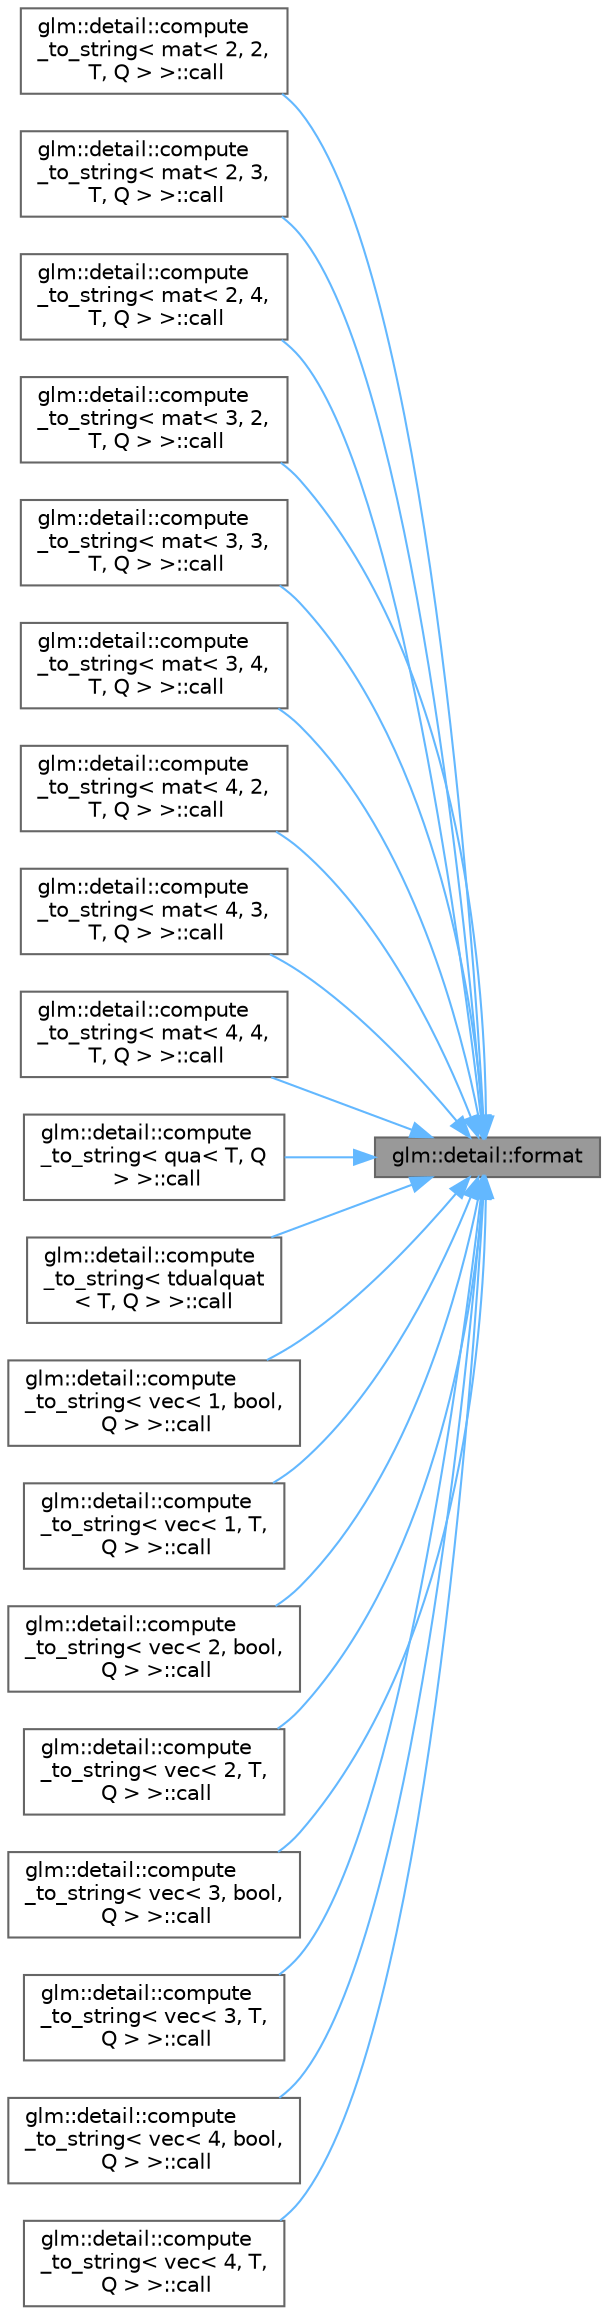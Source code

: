 digraph "glm::detail::format"
{
 // LATEX_PDF_SIZE
  bgcolor="transparent";
  edge [fontname=Helvetica,fontsize=10,labelfontname=Helvetica,labelfontsize=10];
  node [fontname=Helvetica,fontsize=10,shape=box,height=0.2,width=0.4];
  rankdir="RL";
  Node1 [id="Node000001",label="glm::detail::format",height=0.2,width=0.4,color="gray40", fillcolor="grey60", style="filled", fontcolor="black",tooltip=" "];
  Node1 -> Node2 [id="edge1_Node000001_Node000002",dir="back",color="steelblue1",style="solid",tooltip=" "];
  Node2 [id="Node000002",label="glm::detail::compute\l_to_string\< mat\< 2, 2,\l T, Q \> \>::call",height=0.2,width=0.4,color="grey40", fillcolor="white", style="filled",URL="$structglm_1_1detail_1_1compute__to__string_3_01mat_3_012_00_012_00_01_t_00_01_q_01_4_01_4.html#a107a920bb722084d0518a0ff50e8c118",tooltip=" "];
  Node1 -> Node3 [id="edge2_Node000001_Node000003",dir="back",color="steelblue1",style="solid",tooltip=" "];
  Node3 [id="Node000003",label="glm::detail::compute\l_to_string\< mat\< 2, 3,\l T, Q \> \>::call",height=0.2,width=0.4,color="grey40", fillcolor="white", style="filled",URL="$structglm_1_1detail_1_1compute__to__string_3_01mat_3_012_00_013_00_01_t_00_01_q_01_4_01_4.html#a1459d67dba1cee7c2467271a97fab304",tooltip=" "];
  Node1 -> Node4 [id="edge3_Node000001_Node000004",dir="back",color="steelblue1",style="solid",tooltip=" "];
  Node4 [id="Node000004",label="glm::detail::compute\l_to_string\< mat\< 2, 4,\l T, Q \> \>::call",height=0.2,width=0.4,color="grey40", fillcolor="white", style="filled",URL="$structglm_1_1detail_1_1compute__to__string_3_01mat_3_012_00_014_00_01_t_00_01_q_01_4_01_4.html#a33aa32e523377e9a404a6eb7b4048e76",tooltip=" "];
  Node1 -> Node5 [id="edge4_Node000001_Node000005",dir="back",color="steelblue1",style="solid",tooltip=" "];
  Node5 [id="Node000005",label="glm::detail::compute\l_to_string\< mat\< 3, 2,\l T, Q \> \>::call",height=0.2,width=0.4,color="grey40", fillcolor="white", style="filled",URL="$structglm_1_1detail_1_1compute__to__string_3_01mat_3_013_00_012_00_01_t_00_01_q_01_4_01_4.html#a1d5c4ef4e4daf9c8f5c0b85f098d0efd",tooltip=" "];
  Node1 -> Node6 [id="edge5_Node000001_Node000006",dir="back",color="steelblue1",style="solid",tooltip=" "];
  Node6 [id="Node000006",label="glm::detail::compute\l_to_string\< mat\< 3, 3,\l T, Q \> \>::call",height=0.2,width=0.4,color="grey40", fillcolor="white", style="filled",URL="$structglm_1_1detail_1_1compute__to__string_3_01mat_3_013_00_013_00_01_t_00_01_q_01_4_01_4.html#aebf52cc023615d49c480e8cde7cda457",tooltip=" "];
  Node1 -> Node7 [id="edge6_Node000001_Node000007",dir="back",color="steelblue1",style="solid",tooltip=" "];
  Node7 [id="Node000007",label="glm::detail::compute\l_to_string\< mat\< 3, 4,\l T, Q \> \>::call",height=0.2,width=0.4,color="grey40", fillcolor="white", style="filled",URL="$structglm_1_1detail_1_1compute__to__string_3_01mat_3_013_00_014_00_01_t_00_01_q_01_4_01_4.html#ae80e1ea4b5f28839ab5e906afe2811c2",tooltip=" "];
  Node1 -> Node8 [id="edge7_Node000001_Node000008",dir="back",color="steelblue1",style="solid",tooltip=" "];
  Node8 [id="Node000008",label="glm::detail::compute\l_to_string\< mat\< 4, 2,\l T, Q \> \>::call",height=0.2,width=0.4,color="grey40", fillcolor="white", style="filled",URL="$structglm_1_1detail_1_1compute__to__string_3_01mat_3_014_00_012_00_01_t_00_01_q_01_4_01_4.html#af5b35e5a4cb38e51bcde9ae1eba1d126",tooltip=" "];
  Node1 -> Node9 [id="edge8_Node000001_Node000009",dir="back",color="steelblue1",style="solid",tooltip=" "];
  Node9 [id="Node000009",label="glm::detail::compute\l_to_string\< mat\< 4, 3,\l T, Q \> \>::call",height=0.2,width=0.4,color="grey40", fillcolor="white", style="filled",URL="$structglm_1_1detail_1_1compute__to__string_3_01mat_3_014_00_013_00_01_t_00_01_q_01_4_01_4.html#a25c5199fbde991582ba0afe092c4ec17",tooltip=" "];
  Node1 -> Node10 [id="edge9_Node000001_Node000010",dir="back",color="steelblue1",style="solid",tooltip=" "];
  Node10 [id="Node000010",label="glm::detail::compute\l_to_string\< mat\< 4, 4,\l T, Q \> \>::call",height=0.2,width=0.4,color="grey40", fillcolor="white", style="filled",URL="$structglm_1_1detail_1_1compute__to__string_3_01mat_3_014_00_014_00_01_t_00_01_q_01_4_01_4.html#a2bcb205f92a1451a9292f463bbb41288",tooltip=" "];
  Node1 -> Node11 [id="edge10_Node000001_Node000011",dir="back",color="steelblue1",style="solid",tooltip=" "];
  Node11 [id="Node000011",label="glm::detail::compute\l_to_string\< qua\< T, Q\l \> \>::call",height=0.2,width=0.4,color="grey40", fillcolor="white", style="filled",URL="$structglm_1_1detail_1_1compute__to__string_3_01qua_3_01_t_00_01_q_01_4_01_4.html#a23a7c8c0bc9ac5c7abaab0e1f9165581",tooltip=" "];
  Node1 -> Node12 [id="edge11_Node000001_Node000012",dir="back",color="steelblue1",style="solid",tooltip=" "];
  Node12 [id="Node000012",label="glm::detail::compute\l_to_string\< tdualquat\l\< T, Q \> \>::call",height=0.2,width=0.4,color="grey40", fillcolor="white", style="filled",URL="$structglm_1_1detail_1_1compute__to__string_3_01tdualquat_3_01_t_00_01_q_01_4_01_4.html#a312a529ab87f8e85ad185676dd31267d",tooltip=" "];
  Node1 -> Node13 [id="edge12_Node000001_Node000013",dir="back",color="steelblue1",style="solid",tooltip=" "];
  Node13 [id="Node000013",label="glm::detail::compute\l_to_string\< vec\< 1, bool,\l Q \> \>::call",height=0.2,width=0.4,color="grey40", fillcolor="white", style="filled",URL="$structglm_1_1detail_1_1compute__to__string_3_01vec_3_011_00_01bool_00_01_q_01_4_01_4.html#ad6119763fcff0254a57ae8a51a9f5915",tooltip=" "];
  Node1 -> Node14 [id="edge13_Node000001_Node000014",dir="back",color="steelblue1",style="solid",tooltip=" "];
  Node14 [id="Node000014",label="glm::detail::compute\l_to_string\< vec\< 1, T,\l Q \> \>::call",height=0.2,width=0.4,color="grey40", fillcolor="white", style="filled",URL="$structglm_1_1detail_1_1compute__to__string_3_01vec_3_011_00_01_t_00_01_q_01_4_01_4.html#ad8aa70be55855aba1c6c6796caf5b0cf",tooltip=" "];
  Node1 -> Node15 [id="edge14_Node000001_Node000015",dir="back",color="steelblue1",style="solid",tooltip=" "];
  Node15 [id="Node000015",label="glm::detail::compute\l_to_string\< vec\< 2, bool,\l Q \> \>::call",height=0.2,width=0.4,color="grey40", fillcolor="white", style="filled",URL="$structglm_1_1detail_1_1compute__to__string_3_01vec_3_012_00_01bool_00_01_q_01_4_01_4.html#a08b55aa0b86bc8176b9fa02f0520c434",tooltip=" "];
  Node1 -> Node16 [id="edge15_Node000001_Node000016",dir="back",color="steelblue1",style="solid",tooltip=" "];
  Node16 [id="Node000016",label="glm::detail::compute\l_to_string\< vec\< 2, T,\l Q \> \>::call",height=0.2,width=0.4,color="grey40", fillcolor="white", style="filled",URL="$structglm_1_1detail_1_1compute__to__string_3_01vec_3_012_00_01_t_00_01_q_01_4_01_4.html#a53a9c1f76338785f54bb2638b69517ef",tooltip=" "];
  Node1 -> Node17 [id="edge16_Node000001_Node000017",dir="back",color="steelblue1",style="solid",tooltip=" "];
  Node17 [id="Node000017",label="glm::detail::compute\l_to_string\< vec\< 3, bool,\l Q \> \>::call",height=0.2,width=0.4,color="grey40", fillcolor="white", style="filled",URL="$structglm_1_1detail_1_1compute__to__string_3_01vec_3_013_00_01bool_00_01_q_01_4_01_4.html#a05dff60a280662ac95d5e22eae28c730",tooltip=" "];
  Node1 -> Node18 [id="edge17_Node000001_Node000018",dir="back",color="steelblue1",style="solid",tooltip=" "];
  Node18 [id="Node000018",label="glm::detail::compute\l_to_string\< vec\< 3, T,\l Q \> \>::call",height=0.2,width=0.4,color="grey40", fillcolor="white", style="filled",URL="$structglm_1_1detail_1_1compute__to__string_3_01vec_3_013_00_01_t_00_01_q_01_4_01_4.html#a61d57060d3b0c3f2dd672f7b8cf962a5",tooltip=" "];
  Node1 -> Node19 [id="edge18_Node000001_Node000019",dir="back",color="steelblue1",style="solid",tooltip=" "];
  Node19 [id="Node000019",label="glm::detail::compute\l_to_string\< vec\< 4, bool,\l Q \> \>::call",height=0.2,width=0.4,color="grey40", fillcolor="white", style="filled",URL="$structglm_1_1detail_1_1compute__to__string_3_01vec_3_014_00_01bool_00_01_q_01_4_01_4.html#acc9ef66b31a0aaa989ee98614e340e27",tooltip=" "];
  Node1 -> Node20 [id="edge19_Node000001_Node000020",dir="back",color="steelblue1",style="solid",tooltip=" "];
  Node20 [id="Node000020",label="glm::detail::compute\l_to_string\< vec\< 4, T,\l Q \> \>::call",height=0.2,width=0.4,color="grey40", fillcolor="white", style="filled",URL="$structglm_1_1detail_1_1compute__to__string_3_01vec_3_014_00_01_t_00_01_q_01_4_01_4.html#a7ad9df3e448b98637f2fa56c1b20817d",tooltip=" "];
}
